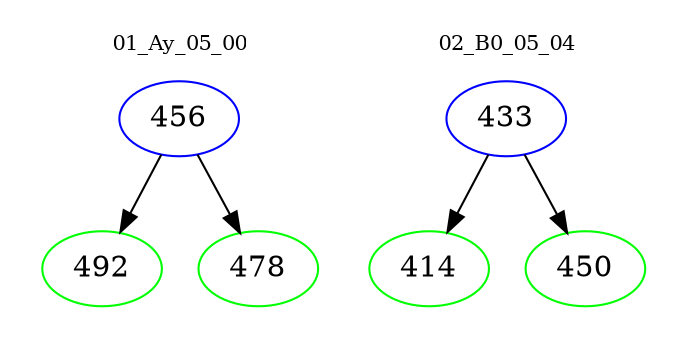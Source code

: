 digraph{
subgraph cluster_0 {
color = white
label = "01_Ay_05_00";
fontsize=10;
T0_456 [label="456", color="blue"]
T0_456 -> T0_492 [color="black"]
T0_492 [label="492", color="green"]
T0_456 -> T0_478 [color="black"]
T0_478 [label="478", color="green"]
}
subgraph cluster_1 {
color = white
label = "02_B0_05_04";
fontsize=10;
T1_433 [label="433", color="blue"]
T1_433 -> T1_414 [color="black"]
T1_414 [label="414", color="green"]
T1_433 -> T1_450 [color="black"]
T1_450 [label="450", color="green"]
}
}
